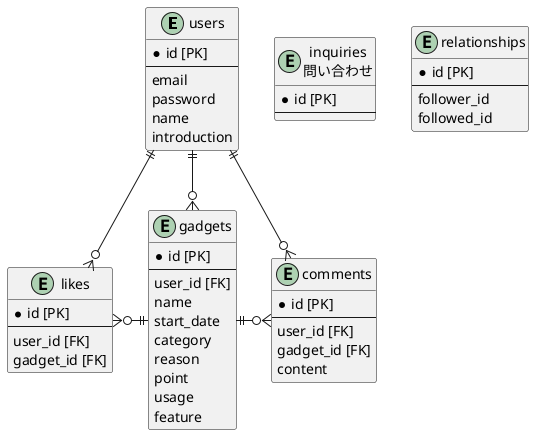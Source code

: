@startuml OshiGadge

entity users {
  *id [PK]
  --
  email
  password
  name
  introduction
}

entity gadgets {
  *id [PK]
  --
  user_id [FK]
  name
  start_date
  category
  reason
  point
  usage
  feature
}

entity likes {
  *id [PK]
  --
  user_id [FK]
  gadget_id [FK]
}

entity comments {
  *id [PK]
  --
  user_id [FK]
  gadget_id [FK]
  content
}

entity inquiries as "inquiries\n問い合わせ" {
  *id [PK]
  --
}

entity relationships {
  *id [PK]
  --
  follower_id
  followed_id
}

users ||--o{ gadgets
users ||--o{ comments
users ||--o{ likes
gadgets ||-r-o{ comments
gadgets ||-l-o{ likes

@enduml
